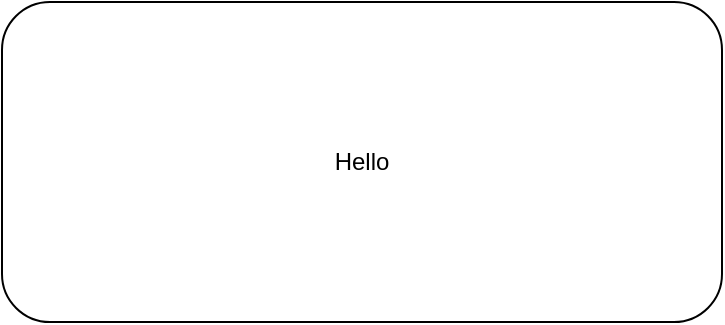 <mxfile version="16.0.3" type="github">
  <diagram id="oeBgFCAx1j57w_pPiWhV" name="Page-1">
    <mxGraphModel dx="1381" dy="787" grid="1" gridSize="10" guides="1" tooltips="1" connect="1" arrows="1" fold="1" page="1" pageScale="1" pageWidth="827" pageHeight="1169" math="0" shadow="0">
      <root>
        <mxCell id="0" />
        <mxCell id="1" parent="0" />
        <mxCell id="jlrF30F-jae_WB2uz2bT-1" value="Hello&lt;br&gt;" style="rounded=1;whiteSpace=wrap;html=1;" vertex="1" parent="1">
          <mxGeometry x="140" y="110" width="360" height="160" as="geometry" />
        </mxCell>
      </root>
    </mxGraphModel>
  </diagram>
</mxfile>
